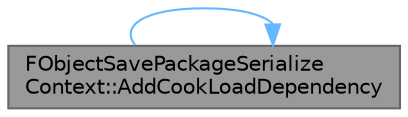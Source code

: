 digraph "FObjectSavePackageSerializeContext::AddCookLoadDependency"
{
 // INTERACTIVE_SVG=YES
 // LATEX_PDF_SIZE
  bgcolor="transparent";
  edge [fontname=Helvetica,fontsize=10,labelfontname=Helvetica,labelfontsize=10];
  node [fontname=Helvetica,fontsize=10,shape=box,height=0.2,width=0.4];
  rankdir="LR";
  Node1 [id="Node000001",label="FObjectSavePackageSerialize\lContext::AddCookLoadDependency",height=0.2,width=0.4,color="gray40", fillcolor="grey60", style="filled", fontcolor="black",tooltip="Add the given FCookDependency to the build dependencies for the package being cook-saved."];
  Node1 -> Node1 [id="edge1_Node000001_Node000001",color="steelblue1",style="solid",tooltip=" "];
}
